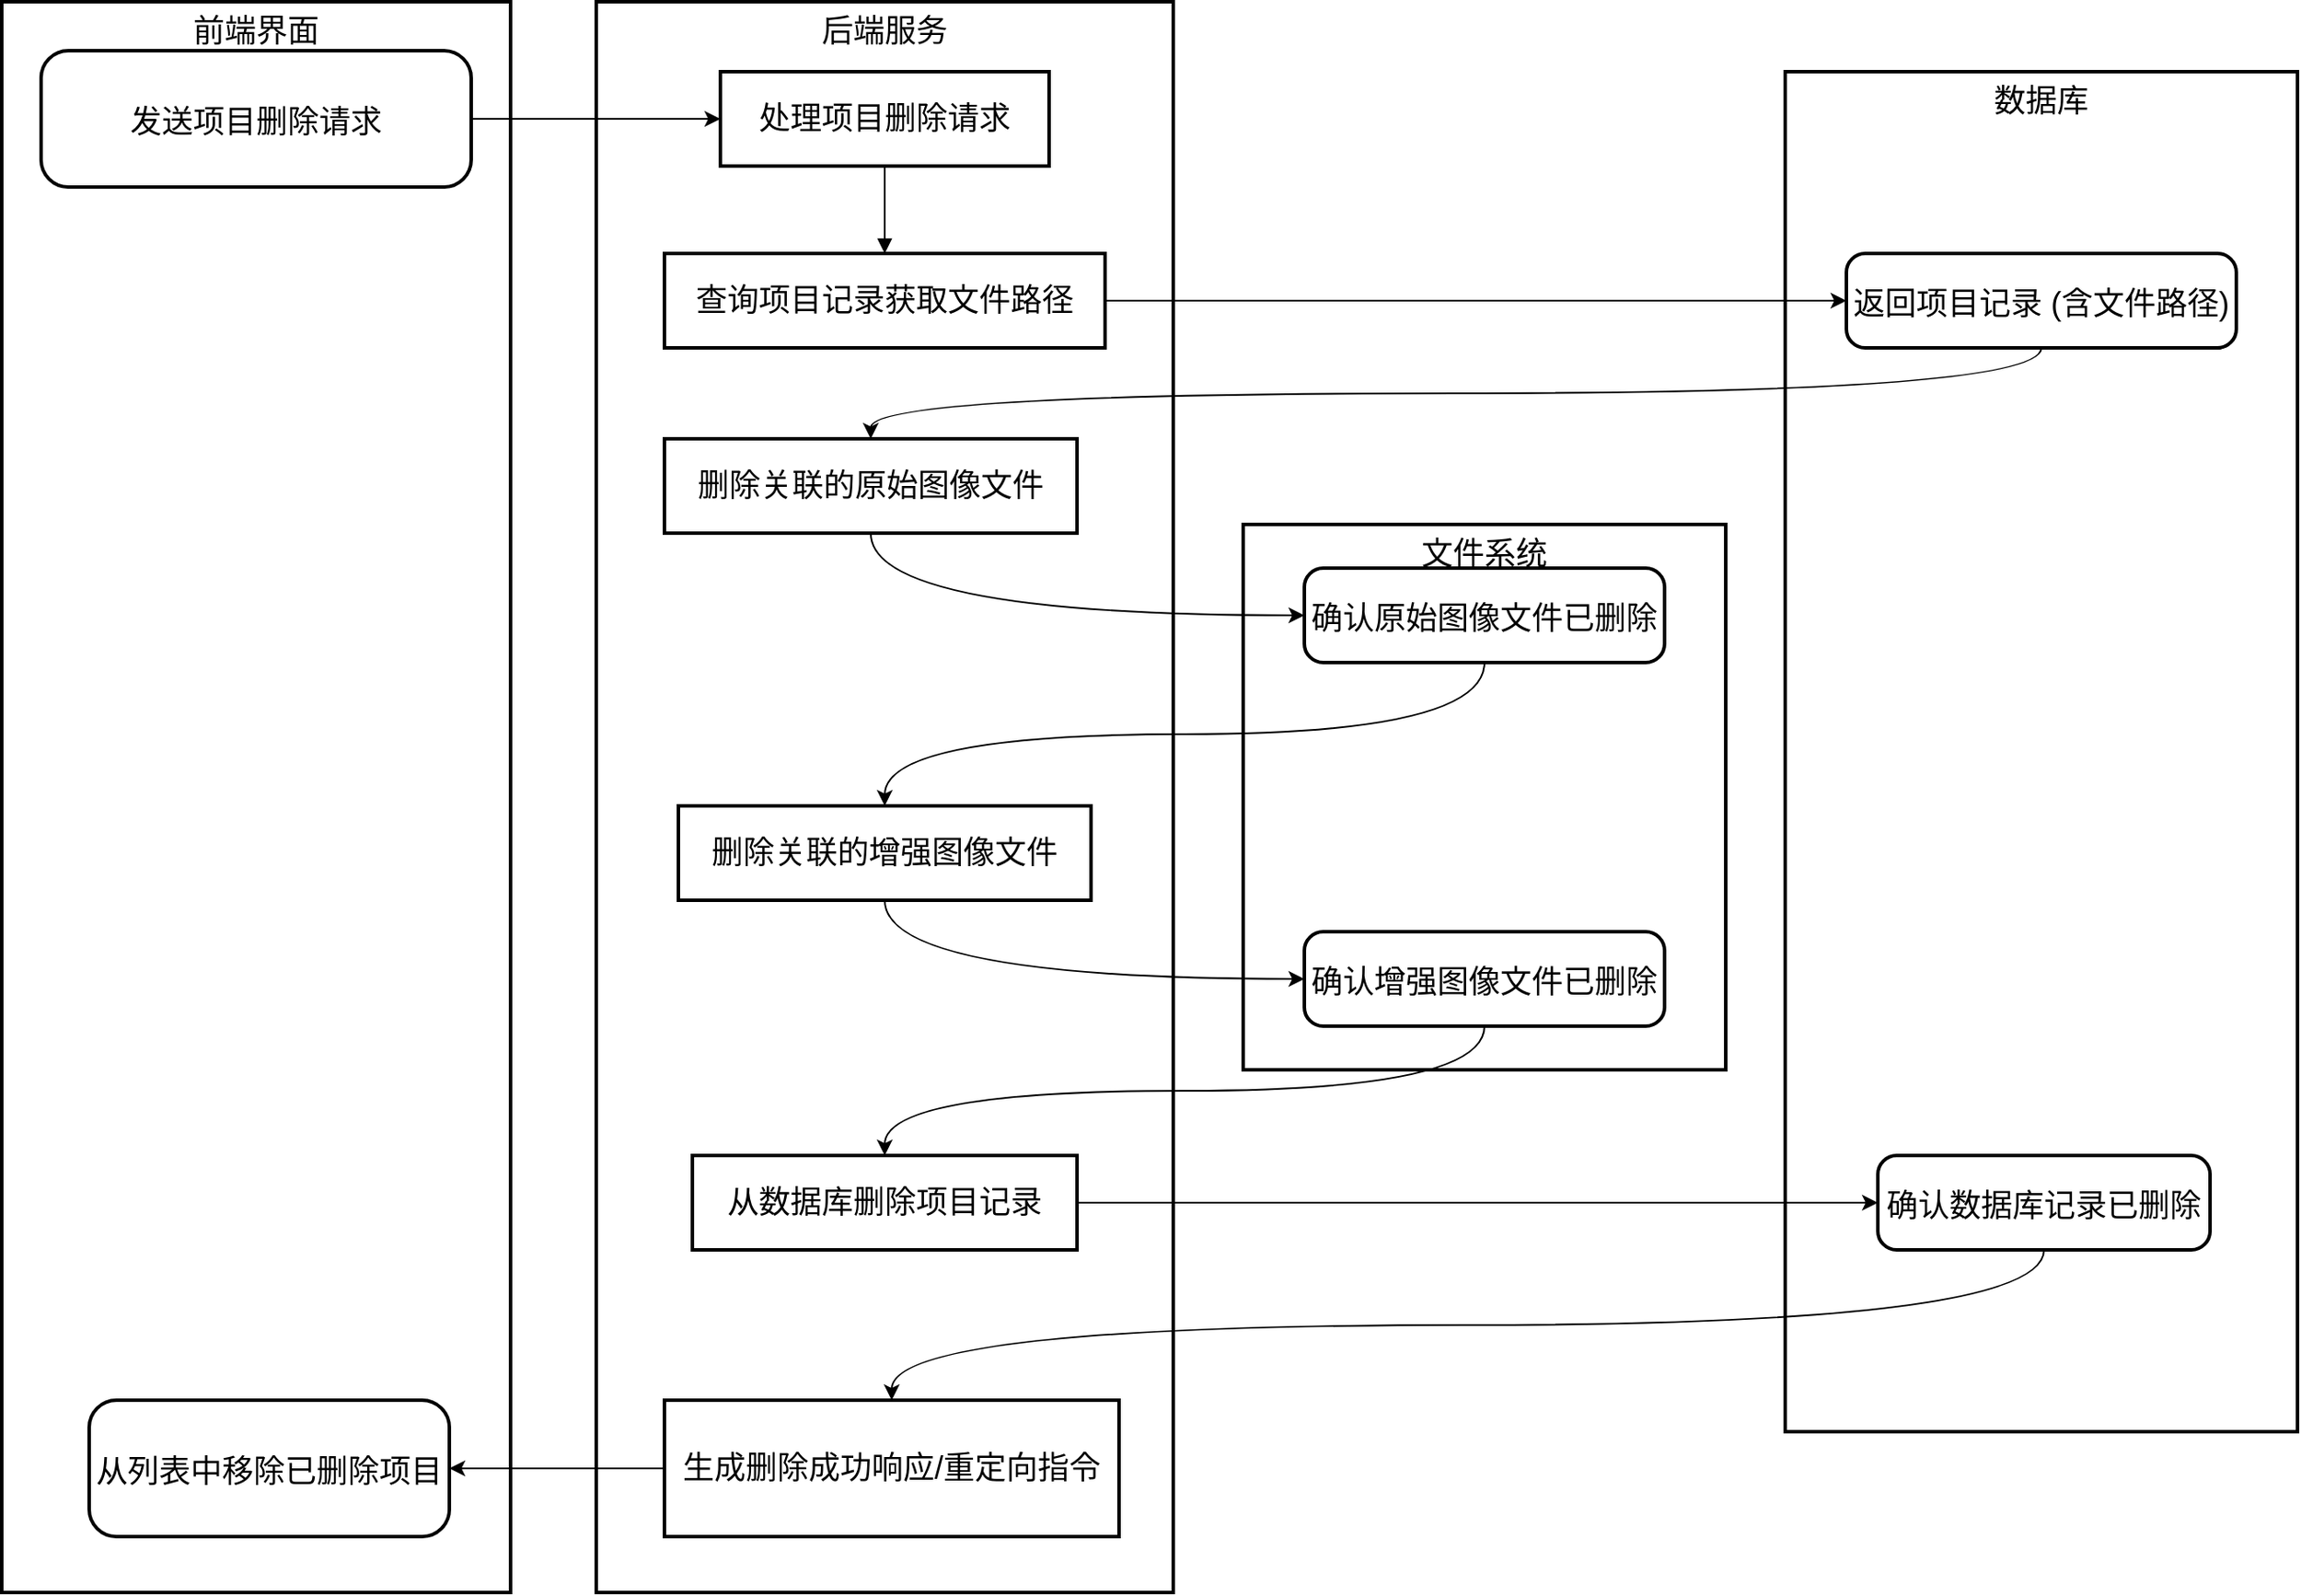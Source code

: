 <mxfile version="26.2.15">
  <diagram name="第 1 页" id="KUo6yDerENGOqaQaUEw2">
    <mxGraphModel dx="3141" dy="1280" grid="1" gridSize="10" guides="1" tooltips="1" connect="1" arrows="1" fold="1" page="1" pageScale="1" pageWidth="827" pageHeight="1169" math="0" shadow="0">
      <root>
        <mxCell id="0" />
        <mxCell id="1" parent="0" />
        <mxCell id="TZbf1dnp0D2slZVV6mGP-96" value="文件系统" style="whiteSpace=wrap;strokeWidth=2;verticalAlign=top;fontSize=18;" vertex="1" parent="1">
          <mxGeometry x="500" y="1409" width="276" height="312" as="geometry" />
        </mxCell>
        <mxCell id="TZbf1dnp0D2slZVV6mGP-97" value="数据库" style="whiteSpace=wrap;strokeWidth=2;verticalAlign=top;fontSize=18;" vertex="1" parent="1">
          <mxGeometry x="810" y="1150" width="293" height="778" as="geometry" />
        </mxCell>
        <mxCell id="TZbf1dnp0D2slZVV6mGP-98" value="后端服务" style="whiteSpace=wrap;strokeWidth=2;verticalAlign=top;fontSize=18;" vertex="1" parent="1">
          <mxGeometry x="130" y="1110" width="330" height="910" as="geometry" />
        </mxCell>
        <mxCell id="TZbf1dnp0D2slZVV6mGP-99" value="前端界面" style="whiteSpace=wrap;strokeWidth=2;verticalAlign=top;fontSize=18;" vertex="1" parent="1">
          <mxGeometry x="-210" y="1110" width="291" height="910" as="geometry" />
        </mxCell>
        <mxCell id="TZbf1dnp0D2slZVV6mGP-181" style="edgeStyle=orthogonalEdgeStyle;rounded=0;orthogonalLoop=1;jettySize=auto;html=1;exitX=1;exitY=0.5;exitDx=0;exitDy=0;entryX=0;entryY=0.5;entryDx=0;entryDy=0;" edge="1" parent="1" source="TZbf1dnp0D2slZVV6mGP-100" target="TZbf1dnp0D2slZVV6mGP-103">
          <mxGeometry relative="1" as="geometry" />
        </mxCell>
        <mxCell id="TZbf1dnp0D2slZVV6mGP-100" value="发送项目删除请求" style="rounded=1;arcSize=20;strokeWidth=2;fontSize=18;" vertex="1" parent="1">
          <mxGeometry x="-187.5" y="1138" width="246" height="78" as="geometry" />
        </mxCell>
        <mxCell id="TZbf1dnp0D2slZVV6mGP-101" value="从列表中移除已删除项目" style="rounded=1;arcSize=20;strokeWidth=2;fontSize=18;" vertex="1" parent="1">
          <mxGeometry x="-160" y="1910" width="206" height="78" as="geometry" />
        </mxCell>
        <mxCell id="TZbf1dnp0D2slZVV6mGP-103" value="处理项目删除请求" style="whiteSpace=wrap;strokeWidth=2;fontSize=18;" vertex="1" parent="1">
          <mxGeometry x="201" y="1150" width="188" height="54" as="geometry" />
        </mxCell>
        <mxCell id="TZbf1dnp0D2slZVV6mGP-168" style="edgeStyle=orthogonalEdgeStyle;rounded=0;orthogonalLoop=1;jettySize=auto;html=1;exitX=1;exitY=0.5;exitDx=0;exitDy=0;entryX=0;entryY=0.5;entryDx=0;entryDy=0;fontSize=18;" edge="1" parent="1" source="TZbf1dnp0D2slZVV6mGP-104" target="TZbf1dnp0D2slZVV6mGP-109">
          <mxGeometry relative="1" as="geometry" />
        </mxCell>
        <mxCell id="TZbf1dnp0D2slZVV6mGP-104" value="查询项目记录获取文件路径" style="whiteSpace=wrap;strokeWidth=2;fontSize=18;" vertex="1" parent="1">
          <mxGeometry x="169" y="1254" width="252" height="54" as="geometry" />
        </mxCell>
        <mxCell id="TZbf1dnp0D2slZVV6mGP-175" style="edgeStyle=orthogonalEdgeStyle;rounded=0;orthogonalLoop=1;jettySize=auto;html=1;exitX=1;exitY=0.5;exitDx=0;exitDy=0;entryX=0;entryY=0.5;entryDx=0;entryDy=0;fontSize=18;" edge="1" parent="1" source="TZbf1dnp0D2slZVV6mGP-105" target="TZbf1dnp0D2slZVV6mGP-110">
          <mxGeometry relative="1" as="geometry" />
        </mxCell>
        <mxCell id="TZbf1dnp0D2slZVV6mGP-105" value="从数据库删除项目记录" style="whiteSpace=wrap;strokeWidth=2;fontSize=18;" vertex="1" parent="1">
          <mxGeometry x="185" y="1770" width="220" height="54" as="geometry" />
        </mxCell>
        <mxCell id="TZbf1dnp0D2slZVV6mGP-171" style="edgeStyle=orthogonalEdgeStyle;rounded=0;orthogonalLoop=1;jettySize=auto;html=1;exitX=0.5;exitY=1;exitDx=0;exitDy=0;entryX=0;entryY=0.5;entryDx=0;entryDy=0;curved=1;fontSize=18;" edge="1" parent="1" source="TZbf1dnp0D2slZVV6mGP-106" target="TZbf1dnp0D2slZVV6mGP-111">
          <mxGeometry relative="1" as="geometry" />
        </mxCell>
        <mxCell id="TZbf1dnp0D2slZVV6mGP-106" value="删除关联的原始图像文件" style="whiteSpace=wrap;strokeWidth=2;fontSize=18;" vertex="1" parent="1">
          <mxGeometry x="169" y="1360" width="236" height="54" as="geometry" />
        </mxCell>
        <mxCell id="TZbf1dnp0D2slZVV6mGP-173" style="edgeStyle=orthogonalEdgeStyle;rounded=0;orthogonalLoop=1;jettySize=auto;html=1;exitX=0.5;exitY=1;exitDx=0;exitDy=0;entryX=0;entryY=0.5;entryDx=0;entryDy=0;curved=1;fontSize=18;" edge="1" parent="1" source="TZbf1dnp0D2slZVV6mGP-107" target="TZbf1dnp0D2slZVV6mGP-112">
          <mxGeometry relative="1" as="geometry" />
        </mxCell>
        <mxCell id="TZbf1dnp0D2slZVV6mGP-107" value="删除关联的增强图像文件" style="whiteSpace=wrap;strokeWidth=2;fontSize=18;" vertex="1" parent="1">
          <mxGeometry x="177" y="1570" width="236" height="54" as="geometry" />
        </mxCell>
        <mxCell id="TZbf1dnp0D2slZVV6mGP-180" style="edgeStyle=orthogonalEdgeStyle;rounded=0;orthogonalLoop=1;jettySize=auto;html=1;exitX=0;exitY=0.5;exitDx=0;exitDy=0;entryX=1;entryY=0.5;entryDx=0;entryDy=0;" edge="1" parent="1" source="TZbf1dnp0D2slZVV6mGP-108" target="TZbf1dnp0D2slZVV6mGP-101">
          <mxGeometry relative="1" as="geometry" />
        </mxCell>
        <mxCell id="TZbf1dnp0D2slZVV6mGP-108" value="生成删除成功响应/重定向指令" style="whiteSpace=wrap;strokeWidth=2;fontSize=18;" vertex="1" parent="1">
          <mxGeometry x="169" y="1910" width="260" height="78" as="geometry" />
        </mxCell>
        <mxCell id="TZbf1dnp0D2slZVV6mGP-169" style="edgeStyle=orthogonalEdgeStyle;rounded=0;orthogonalLoop=1;jettySize=auto;html=1;exitX=0.5;exitY=1;exitDx=0;exitDy=0;curved=1;fontSize=18;" edge="1" parent="1" source="TZbf1dnp0D2slZVV6mGP-109" target="TZbf1dnp0D2slZVV6mGP-106">
          <mxGeometry relative="1" as="geometry" />
        </mxCell>
        <mxCell id="TZbf1dnp0D2slZVV6mGP-109" value="返回项目记录 (含文件路径)" style="rounded=1;arcSize=20;strokeWidth=2;fontSize=18;" vertex="1" parent="1">
          <mxGeometry x="845" y="1254" width="223" height="54" as="geometry" />
        </mxCell>
        <mxCell id="TZbf1dnp0D2slZVV6mGP-176" style="edgeStyle=orthogonalEdgeStyle;rounded=0;orthogonalLoop=1;jettySize=auto;html=1;exitX=0.5;exitY=1;exitDx=0;exitDy=0;entryX=0.5;entryY=0;entryDx=0;entryDy=0;curved=1;fontSize=18;" edge="1" parent="1" source="TZbf1dnp0D2slZVV6mGP-110" target="TZbf1dnp0D2slZVV6mGP-108">
          <mxGeometry relative="1" as="geometry" />
        </mxCell>
        <mxCell id="TZbf1dnp0D2slZVV6mGP-110" value="确认数据库记录已删除" style="rounded=1;arcSize=20;strokeWidth=2;fontSize=18;" vertex="1" parent="1">
          <mxGeometry x="863" y="1770" width="190" height="54" as="geometry" />
        </mxCell>
        <mxCell id="TZbf1dnp0D2slZVV6mGP-172" style="edgeStyle=orthogonalEdgeStyle;rounded=0;orthogonalLoop=1;jettySize=auto;html=1;exitX=0.5;exitY=1;exitDx=0;exitDy=0;curved=1;fontSize=18;" edge="1" parent="1" source="TZbf1dnp0D2slZVV6mGP-111" target="TZbf1dnp0D2slZVV6mGP-107">
          <mxGeometry relative="1" as="geometry" />
        </mxCell>
        <mxCell id="TZbf1dnp0D2slZVV6mGP-111" value="确认原始图像文件已删除" style="rounded=1;arcSize=20;strokeWidth=2;fontSize=18;" vertex="1" parent="1">
          <mxGeometry x="535" y="1434" width="206" height="54" as="geometry" />
        </mxCell>
        <mxCell id="TZbf1dnp0D2slZVV6mGP-174" style="edgeStyle=orthogonalEdgeStyle;rounded=0;orthogonalLoop=1;jettySize=auto;html=1;exitX=0.5;exitY=1;exitDx=0;exitDy=0;entryX=0.5;entryY=0;entryDx=0;entryDy=0;curved=1;fontSize=18;" edge="1" parent="1" source="TZbf1dnp0D2slZVV6mGP-112" target="TZbf1dnp0D2slZVV6mGP-105">
          <mxGeometry relative="1" as="geometry" />
        </mxCell>
        <mxCell id="TZbf1dnp0D2slZVV6mGP-112" value="确认增强图像文件已删除" style="rounded=1;arcSize=20;strokeWidth=2;fontSize=18;" vertex="1" parent="1">
          <mxGeometry x="535" y="1642" width="206" height="54" as="geometry" />
        </mxCell>
        <mxCell id="TZbf1dnp0D2slZVV6mGP-114" value="" style="curved=1;startArrow=none;endArrow=block;exitX=0.5;exitY=1;entryX=0.5;entryY=0;rounded=0;fontSize=18;" edge="1" parent="1" source="TZbf1dnp0D2slZVV6mGP-103" target="TZbf1dnp0D2slZVV6mGP-104">
          <mxGeometry relative="1" as="geometry">
            <Array as="points" />
          </mxGeometry>
        </mxCell>
        <mxCell id="TZbf1dnp0D2slZVV6mGP-160" style="edgeStyle=orthogonalEdgeStyle;rounded=0;orthogonalLoop=1;jettySize=auto;html=1;exitX=0.5;exitY=1;exitDx=0;exitDy=0;fontSize=18;" edge="1" parent="1" source="TZbf1dnp0D2slZVV6mGP-100" target="TZbf1dnp0D2slZVV6mGP-100">
          <mxGeometry relative="1" as="geometry" />
        </mxCell>
      </root>
    </mxGraphModel>
  </diagram>
</mxfile>
